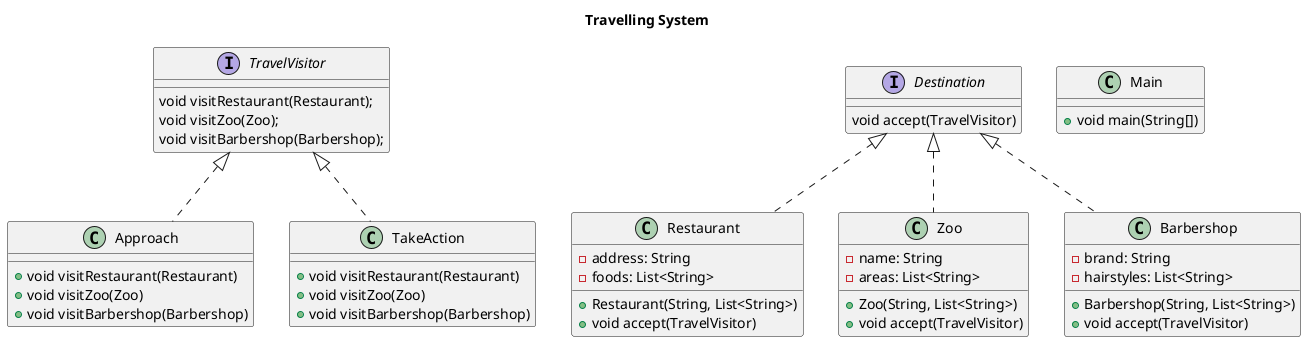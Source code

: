 @startuml CD

title Travelling System

interface TravelVisitor{
	void visitRestaurant(Restaurant);
	void visitZoo(Zoo);
	void visitBarbershop(Barbershop);
}

class Approach {
	+ void visitRestaurant(Restaurant)
	+ void visitZoo(Zoo)
	+ void visitBarbershop(Barbershop)
}

class TakeAction {
	+ void visitRestaurant(Restaurant)
	+ void visitZoo(Zoo)
	+ void visitBarbershop(Barbershop)
}

interface Destination {
	void accept(TravelVisitor)
}

class Restaurant {
	- address: String
	- foods: List<String>
	+ Restaurant(String, List<String>)
	+ void accept(TravelVisitor)
}

class Zoo {
	- name: String
	- areas: List<String>
	+ Zoo(String, List<String>)
	+ void accept(TravelVisitor)
}

class Barbershop {
	- brand: String
	- hairstyles: List<String>
	+ Barbershop(String, List<String>)
	+ void accept(TravelVisitor)
}

class Main {
    + void main(String[])
}

TravelVisitor <|.. Approach
TravelVisitor <|.. TakeAction

Destination <|.. Restaurant
Destination <|.. Zoo
Destination <|.. Barbershop

@enduml